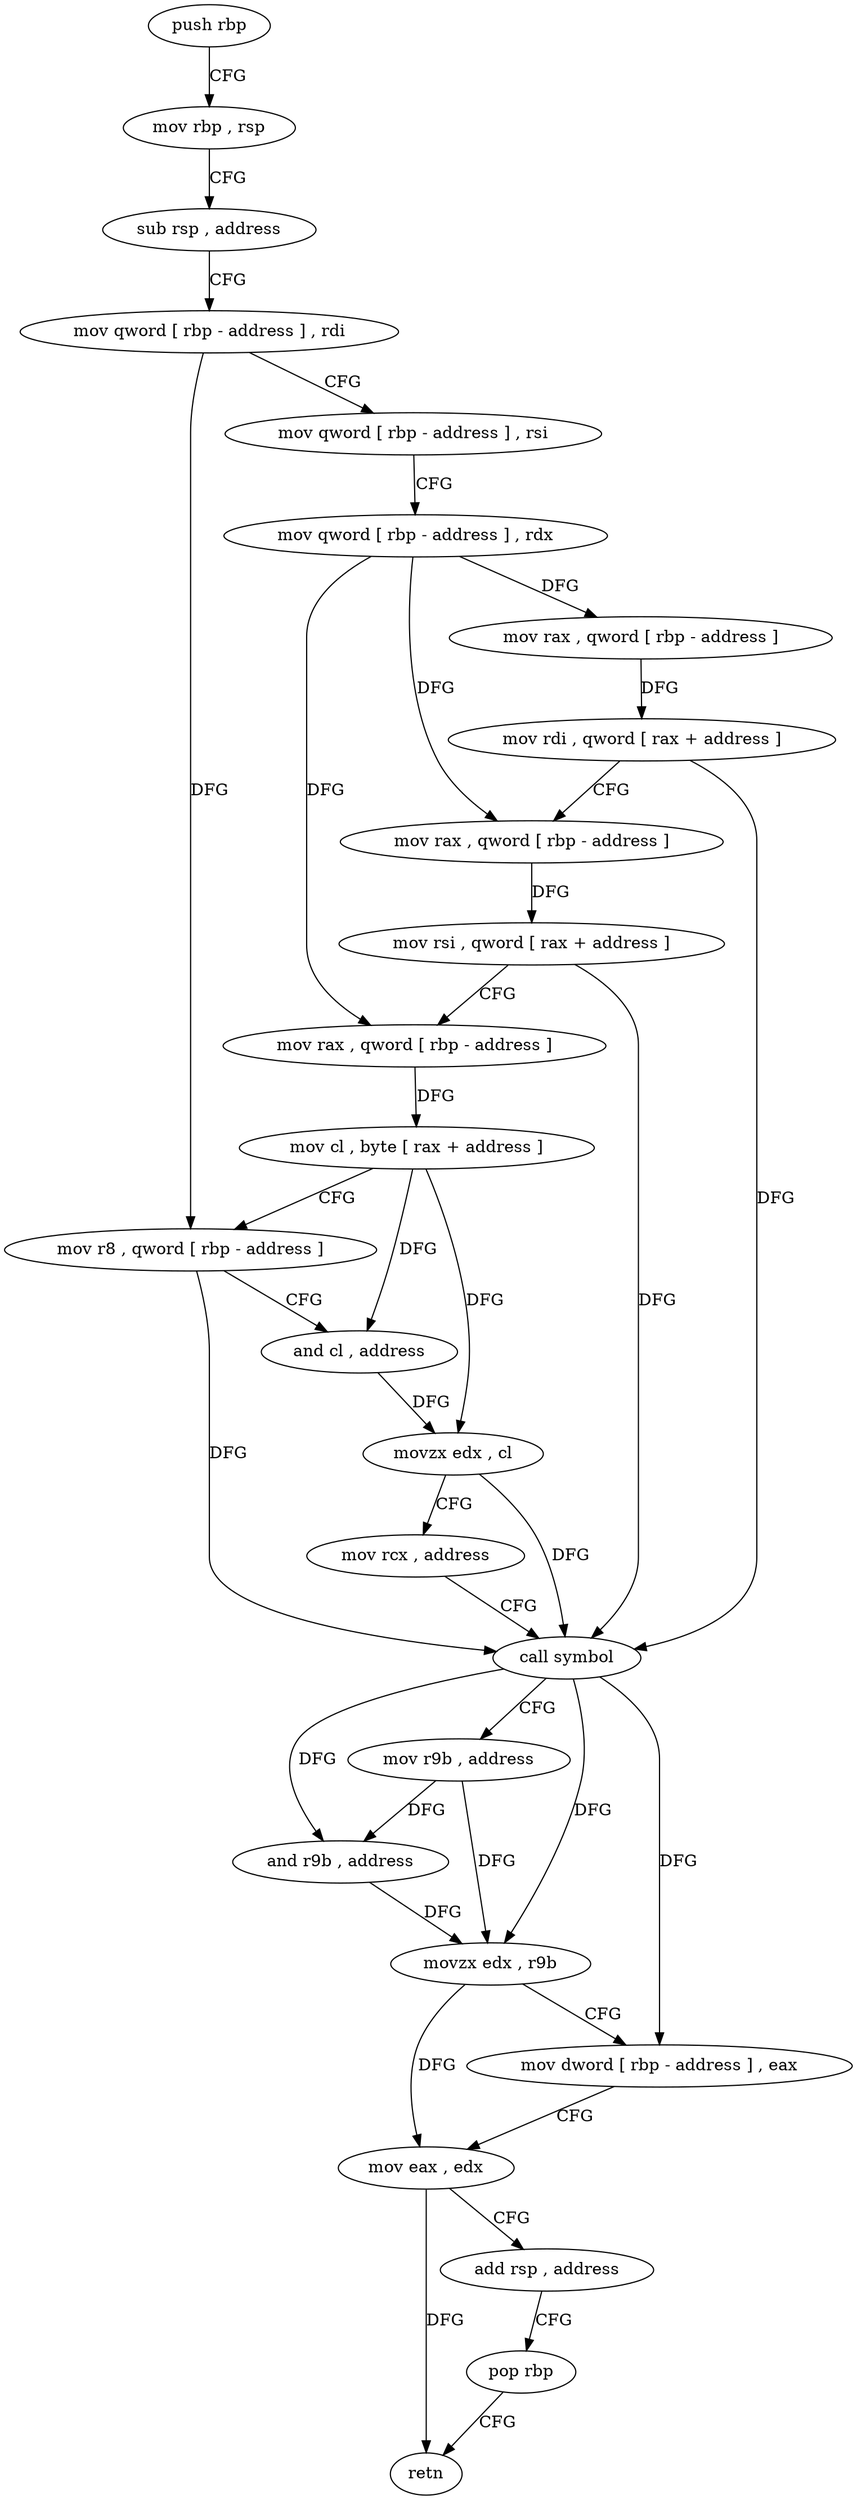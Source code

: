 digraph "func" {
"4216528" [label = "push rbp" ]
"4216529" [label = "mov rbp , rsp" ]
"4216532" [label = "sub rsp , address" ]
"4216536" [label = "mov qword [ rbp - address ] , rdi" ]
"4216540" [label = "mov qword [ rbp - address ] , rsi" ]
"4216544" [label = "mov qword [ rbp - address ] , rdx" ]
"4216548" [label = "mov rax , qword [ rbp - address ]" ]
"4216552" [label = "mov rdi , qword [ rax + address ]" ]
"4216556" [label = "mov rax , qword [ rbp - address ]" ]
"4216560" [label = "mov rsi , qword [ rax + address ]" ]
"4216564" [label = "mov rax , qword [ rbp - address ]" ]
"4216568" [label = "mov cl , byte [ rax + address ]" ]
"4216571" [label = "mov r8 , qword [ rbp - address ]" ]
"4216575" [label = "and cl , address" ]
"4216578" [label = "movzx edx , cl" ]
"4216581" [label = "mov rcx , address" ]
"4216591" [label = "call symbol" ]
"4216596" [label = "mov r9b , address" ]
"4216599" [label = "and r9b , address" ]
"4216603" [label = "movzx edx , r9b" ]
"4216607" [label = "mov dword [ rbp - address ] , eax" ]
"4216610" [label = "mov eax , edx" ]
"4216612" [label = "add rsp , address" ]
"4216616" [label = "pop rbp" ]
"4216617" [label = "retn" ]
"4216528" -> "4216529" [ label = "CFG" ]
"4216529" -> "4216532" [ label = "CFG" ]
"4216532" -> "4216536" [ label = "CFG" ]
"4216536" -> "4216540" [ label = "CFG" ]
"4216536" -> "4216571" [ label = "DFG" ]
"4216540" -> "4216544" [ label = "CFG" ]
"4216544" -> "4216548" [ label = "DFG" ]
"4216544" -> "4216556" [ label = "DFG" ]
"4216544" -> "4216564" [ label = "DFG" ]
"4216548" -> "4216552" [ label = "DFG" ]
"4216552" -> "4216556" [ label = "CFG" ]
"4216552" -> "4216591" [ label = "DFG" ]
"4216556" -> "4216560" [ label = "DFG" ]
"4216560" -> "4216564" [ label = "CFG" ]
"4216560" -> "4216591" [ label = "DFG" ]
"4216564" -> "4216568" [ label = "DFG" ]
"4216568" -> "4216571" [ label = "CFG" ]
"4216568" -> "4216575" [ label = "DFG" ]
"4216568" -> "4216578" [ label = "DFG" ]
"4216571" -> "4216575" [ label = "CFG" ]
"4216571" -> "4216591" [ label = "DFG" ]
"4216575" -> "4216578" [ label = "DFG" ]
"4216578" -> "4216581" [ label = "CFG" ]
"4216578" -> "4216591" [ label = "DFG" ]
"4216581" -> "4216591" [ label = "CFG" ]
"4216591" -> "4216596" [ label = "CFG" ]
"4216591" -> "4216607" [ label = "DFG" ]
"4216591" -> "4216599" [ label = "DFG" ]
"4216591" -> "4216603" [ label = "DFG" ]
"4216596" -> "4216599" [ label = "DFG" ]
"4216596" -> "4216603" [ label = "DFG" ]
"4216599" -> "4216603" [ label = "DFG" ]
"4216603" -> "4216607" [ label = "CFG" ]
"4216603" -> "4216610" [ label = "DFG" ]
"4216607" -> "4216610" [ label = "CFG" ]
"4216610" -> "4216612" [ label = "CFG" ]
"4216610" -> "4216617" [ label = "DFG" ]
"4216612" -> "4216616" [ label = "CFG" ]
"4216616" -> "4216617" [ label = "CFG" ]
}
